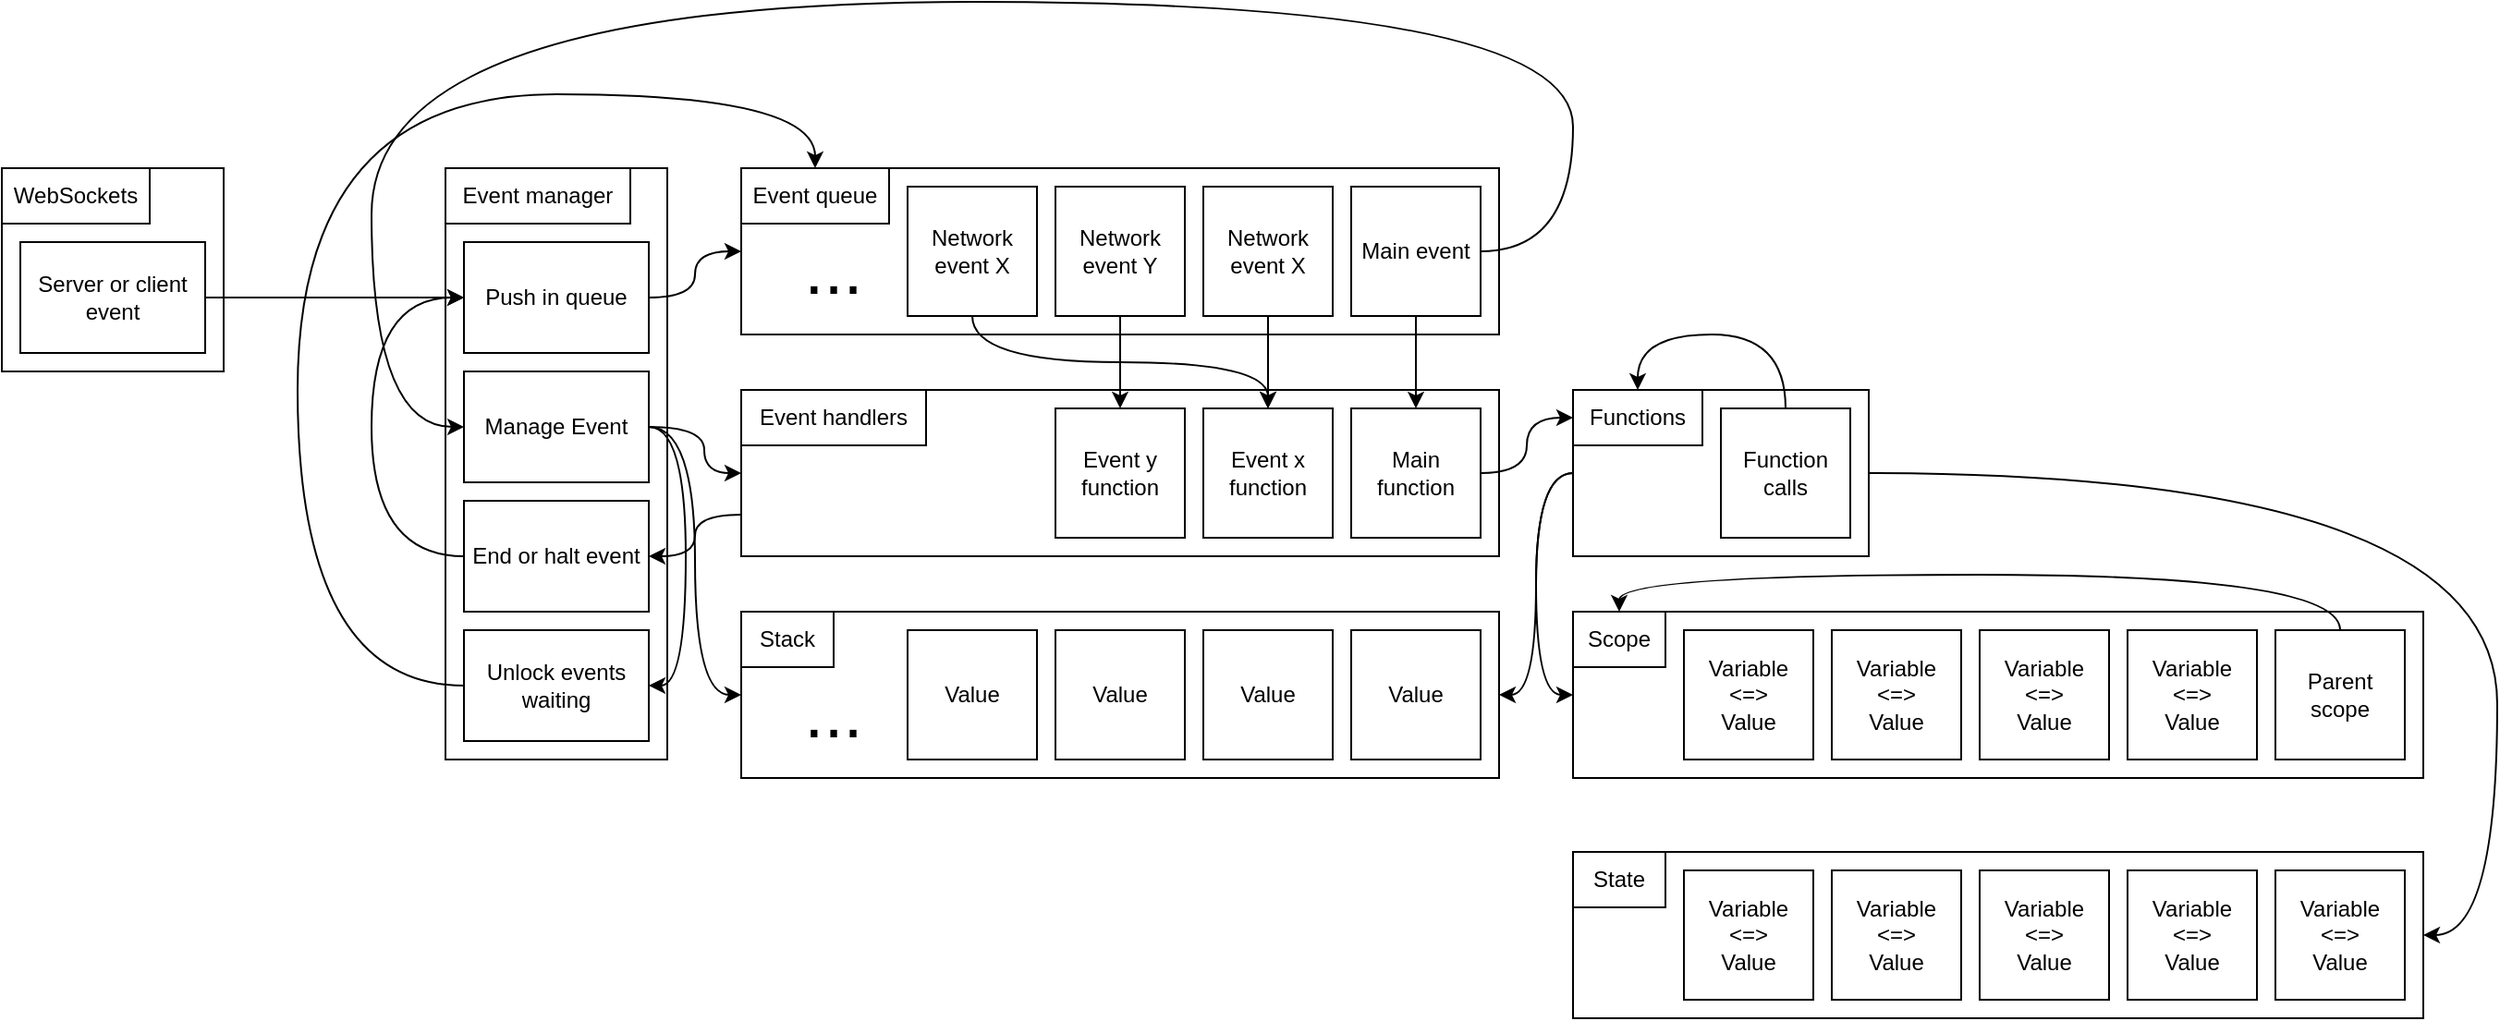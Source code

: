 <mxfile version="17.4.0"><diagram id="MJ1nDk6e3uP2q_nnM0dK" name="Page-1"><mxGraphModel dx="2249" dy="762" grid="1" gridSize="10" guides="1" tooltips="1" connect="1" arrows="1" fold="1" page="1" pageScale="1" pageWidth="827" pageHeight="1169" math="0" shadow="0"><root><mxCell id="0"/><mxCell id="1" parent="0"/><mxCell id="SWH_PvTeTrZBU73t3FVX-1" value="" style="rounded=0;whiteSpace=wrap;html=1;" vertex="1" parent="1"><mxGeometry x="-120" y="160" width="410" height="90" as="geometry"/></mxCell><mxCell id="SWH_PvTeTrZBU73t3FVX-3" value="Event queue" style="rounded=0;whiteSpace=wrap;html=1;" vertex="1" parent="1"><mxGeometry x="-120" y="160" width="80" height="30" as="geometry"/></mxCell><mxCell id="SWH_PvTeTrZBU73t3FVX-4" value="Main event" style="rounded=0;whiteSpace=wrap;html=1;" vertex="1" parent="1"><mxGeometry x="210" y="170" width="70" height="70" as="geometry"/></mxCell><mxCell id="SWH_PvTeTrZBU73t3FVX-5" value="&lt;font style=&quot;font-size: 38px&quot;&gt;...&lt;/font&gt;" style="text;html=1;strokeColor=none;fillColor=none;align=center;verticalAlign=middle;whiteSpace=wrap;rounded=0;" vertex="1" parent="1"><mxGeometry x="-100" y="200" width="60" height="30" as="geometry"/></mxCell><mxCell id="SWH_PvTeTrZBU73t3FVX-7" value="Network event X" style="rounded=0;whiteSpace=wrap;html=1;" vertex="1" parent="1"><mxGeometry x="130" y="170" width="70" height="70" as="geometry"/></mxCell><mxCell id="SWH_PvTeTrZBU73t3FVX-8" value="" style="rounded=0;whiteSpace=wrap;html=1;fontSize=38;" vertex="1" parent="1"><mxGeometry x="-120" y="280" width="410" height="90" as="geometry"/></mxCell><mxCell id="SWH_PvTeTrZBU73t3FVX-10" value="Event handlers" style="rounded=0;whiteSpace=wrap;html=1;fontSize=12;" vertex="1" parent="1"><mxGeometry x="-120" y="280" width="100" height="30" as="geometry"/></mxCell><mxCell id="SWH_PvTeTrZBU73t3FVX-73" style="edgeStyle=orthogonalEdgeStyle;curved=1;orthogonalLoop=1;jettySize=auto;html=1;exitX=1;exitY=0.5;exitDx=0;exitDy=0;entryX=0;entryY=0.5;entryDx=0;entryDy=0;fontSize=12;" edge="1" parent="1" source="SWH_PvTeTrZBU73t3FVX-11" target="SWH_PvTeTrZBU73t3FVX-66"><mxGeometry relative="1" as="geometry"/></mxCell><mxCell id="SWH_PvTeTrZBU73t3FVX-11" value="Main function" style="rounded=0;whiteSpace=wrap;html=1;fontSize=12;" vertex="1" parent="1"><mxGeometry x="210" y="290" width="70" height="70" as="geometry"/></mxCell><mxCell id="SWH_PvTeTrZBU73t3FVX-12" style="edgeStyle=orthogonalEdgeStyle;rounded=0;orthogonalLoop=1;jettySize=auto;html=1;exitX=0.5;exitY=1;exitDx=0;exitDy=0;entryX=0.5;entryY=0;entryDx=0;entryDy=0;fontSize=12;" edge="1" parent="1" source="SWH_PvTeTrZBU73t3FVX-4" target="SWH_PvTeTrZBU73t3FVX-11"><mxGeometry relative="1" as="geometry"/></mxCell><mxCell id="SWH_PvTeTrZBU73t3FVX-17" style="edgeStyle=orthogonalEdgeStyle;rounded=0;orthogonalLoop=1;jettySize=auto;html=1;exitX=0.5;exitY=1;exitDx=0;exitDy=0;entryX=0.5;entryY=0;entryDx=0;entryDy=0;fontSize=12;" edge="1" parent="1" source="SWH_PvTeTrZBU73t3FVX-13" target="SWH_PvTeTrZBU73t3FVX-15"><mxGeometry relative="1" as="geometry"/></mxCell><mxCell id="SWH_PvTeTrZBU73t3FVX-13" value="Network event Y" style="rounded=0;whiteSpace=wrap;html=1;" vertex="1" parent="1"><mxGeometry x="50" y="170" width="70" height="70" as="geometry"/></mxCell><mxCell id="SWH_PvTeTrZBU73t3FVX-14" value="Event x function" style="rounded=0;whiteSpace=wrap;html=1;fontSize=12;" vertex="1" parent="1"><mxGeometry x="130" y="290" width="70" height="70" as="geometry"/></mxCell><mxCell id="SWH_PvTeTrZBU73t3FVX-15" value="Event y function" style="rounded=0;whiteSpace=wrap;html=1;fontSize=12;" vertex="1" parent="1"><mxGeometry x="50" y="290" width="70" height="70" as="geometry"/></mxCell><mxCell id="SWH_PvTeTrZBU73t3FVX-20" style="edgeStyle=orthogonalEdgeStyle;orthogonalLoop=1;jettySize=auto;html=1;exitX=0.5;exitY=1;exitDx=0;exitDy=0;entryX=0.5;entryY=0;entryDx=0;entryDy=0;fontSize=12;curved=1;" edge="1" parent="1" source="SWH_PvTeTrZBU73t3FVX-16" target="SWH_PvTeTrZBU73t3FVX-14"><mxGeometry relative="1" as="geometry"/></mxCell><mxCell id="SWH_PvTeTrZBU73t3FVX-16" value="Network event X" style="rounded=0;whiteSpace=wrap;html=1;" vertex="1" parent="1"><mxGeometry x="-30" y="170" width="70" height="70" as="geometry"/></mxCell><mxCell id="SWH_PvTeTrZBU73t3FVX-18" style="edgeStyle=orthogonalEdgeStyle;rounded=0;orthogonalLoop=1;jettySize=auto;html=1;exitX=0.5;exitY=1;exitDx=0;exitDy=0;entryX=0.5;entryY=0;entryDx=0;entryDy=0;fontSize=12;" edge="1" parent="1" source="SWH_PvTeTrZBU73t3FVX-7" target="SWH_PvTeTrZBU73t3FVX-14"><mxGeometry relative="1" as="geometry"/></mxCell><mxCell id="SWH_PvTeTrZBU73t3FVX-21" value="" style="rounded=0;whiteSpace=wrap;html=1;fontSize=12;" vertex="1" parent="1"><mxGeometry x="-120" y="400" width="410" height="90" as="geometry"/></mxCell><mxCell id="SWH_PvTeTrZBU73t3FVX-22" value="Stack" style="rounded=0;whiteSpace=wrap;html=1;fontSize=12;" vertex="1" parent="1"><mxGeometry x="-120" y="400" width="50" height="30" as="geometry"/></mxCell><mxCell id="SWH_PvTeTrZBU73t3FVX-23" value="" style="rounded=0;whiteSpace=wrap;html=1;fontSize=12;" vertex="1" parent="1"><mxGeometry x="-280" y="160" width="120" height="320" as="geometry"/></mxCell><mxCell id="SWH_PvTeTrZBU73t3FVX-24" value="Event manager" style="rounded=0;whiteSpace=wrap;html=1;fontSize=12;" vertex="1" parent="1"><mxGeometry x="-280" y="160" width="100" height="30" as="geometry"/></mxCell><mxCell id="SWH_PvTeTrZBU73t3FVX-26" style="edgeStyle=orthogonalEdgeStyle;curved=1;orthogonalLoop=1;jettySize=auto;html=1;exitX=1;exitY=0.5;exitDx=0;exitDy=0;entryX=0;entryY=0.5;entryDx=0;entryDy=0;fontSize=12;" edge="1" parent="1" source="SWH_PvTeTrZBU73t3FVX-25" target="SWH_PvTeTrZBU73t3FVX-1"><mxGeometry relative="1" as="geometry"/></mxCell><mxCell id="SWH_PvTeTrZBU73t3FVX-25" value="Push in queue" style="rounded=0;whiteSpace=wrap;html=1;fontSize=12;" vertex="1" parent="1"><mxGeometry x="-270" y="200" width="100" height="60" as="geometry"/></mxCell><mxCell id="SWH_PvTeTrZBU73t3FVX-29" style="edgeStyle=orthogonalEdgeStyle;curved=1;orthogonalLoop=1;jettySize=auto;html=1;exitX=1;exitY=0.5;exitDx=0;exitDy=0;entryX=0;entryY=0.5;entryDx=0;entryDy=0;fontSize=12;" edge="1" parent="1" source="SWH_PvTeTrZBU73t3FVX-27" target="SWH_PvTeTrZBU73t3FVX-8"><mxGeometry relative="1" as="geometry"><Array as="points"><mxPoint x="-140" y="300"/><mxPoint x="-140" y="325"/></Array></mxGeometry></mxCell><mxCell id="SWH_PvTeTrZBU73t3FVX-30" style="edgeStyle=orthogonalEdgeStyle;curved=1;orthogonalLoop=1;jettySize=auto;html=1;exitX=1;exitY=0.5;exitDx=0;exitDy=0;entryX=0;entryY=0.5;entryDx=0;entryDy=0;fontSize=12;" edge="1" parent="1" source="SWH_PvTeTrZBU73t3FVX-27" target="SWH_PvTeTrZBU73t3FVX-21"><mxGeometry relative="1" as="geometry"/></mxCell><mxCell id="SWH_PvTeTrZBU73t3FVX-43" style="edgeStyle=orthogonalEdgeStyle;curved=1;orthogonalLoop=1;jettySize=auto;html=1;exitX=1;exitY=0.5;exitDx=0;exitDy=0;entryX=1;entryY=0.5;entryDx=0;entryDy=0;fontSize=12;" edge="1" parent="1" source="SWH_PvTeTrZBU73t3FVX-27" target="SWH_PvTeTrZBU73t3FVX-42"><mxGeometry relative="1" as="geometry"/></mxCell><mxCell id="SWH_PvTeTrZBU73t3FVX-27" value="Manage Event" style="rounded=0;whiteSpace=wrap;html=1;fontSize=12;" vertex="1" parent="1"><mxGeometry x="-270" y="270" width="100" height="60" as="geometry"/></mxCell><mxCell id="SWH_PvTeTrZBU73t3FVX-28" style="edgeStyle=orthogonalEdgeStyle;curved=1;orthogonalLoop=1;jettySize=auto;html=1;exitX=1;exitY=0.5;exitDx=0;exitDy=0;entryX=0;entryY=0.5;entryDx=0;entryDy=0;fontSize=12;" edge="1" parent="1" source="SWH_PvTeTrZBU73t3FVX-4" target="SWH_PvTeTrZBU73t3FVX-27"><mxGeometry relative="1" as="geometry"><Array as="points"><mxPoint x="330" y="205"/><mxPoint x="330" y="70"/><mxPoint x="-320" y="70"/><mxPoint x="-320" y="300"/></Array></mxGeometry></mxCell><mxCell id="SWH_PvTeTrZBU73t3FVX-31" value="Value" style="rounded=0;whiteSpace=wrap;html=1;fontSize=12;" vertex="1" parent="1"><mxGeometry x="210" y="410" width="70" height="70" as="geometry"/></mxCell><mxCell id="SWH_PvTeTrZBU73t3FVX-32" value="Value" style="rounded=0;whiteSpace=wrap;html=1;fontSize=12;" vertex="1" parent="1"><mxGeometry x="-30" y="410" width="70" height="70" as="geometry"/></mxCell><mxCell id="SWH_PvTeTrZBU73t3FVX-33" value="Value" style="rounded=0;whiteSpace=wrap;html=1;fontSize=12;" vertex="1" parent="1"><mxGeometry x="50" y="410" width="70" height="70" as="geometry"/></mxCell><mxCell id="SWH_PvTeTrZBU73t3FVX-34" value="Value" style="rounded=0;whiteSpace=wrap;html=1;fontSize=12;" vertex="1" parent="1"><mxGeometry x="130" y="410" width="70" height="70" as="geometry"/></mxCell><mxCell id="SWH_PvTeTrZBU73t3FVX-35" value="&lt;font style=&quot;font-size: 38px&quot;&gt;...&lt;/font&gt;" style="text;html=1;strokeColor=none;fillColor=none;align=center;verticalAlign=middle;whiteSpace=wrap;rounded=0;" vertex="1" parent="1"><mxGeometry x="-100" y="440" width="60" height="30" as="geometry"/></mxCell><mxCell id="SWH_PvTeTrZBU73t3FVX-41" style="edgeStyle=orthogonalEdgeStyle;curved=1;orthogonalLoop=1;jettySize=auto;html=1;exitX=0;exitY=0.5;exitDx=0;exitDy=0;entryX=0;entryY=0.5;entryDx=0;entryDy=0;fontSize=12;" edge="1" parent="1" source="SWH_PvTeTrZBU73t3FVX-38" target="SWH_PvTeTrZBU73t3FVX-25"><mxGeometry relative="1" as="geometry"><Array as="points"><mxPoint x="-320" y="370"/><mxPoint x="-320" y="230"/></Array></mxGeometry></mxCell><mxCell id="SWH_PvTeTrZBU73t3FVX-38" value="End or halt event" style="rounded=0;whiteSpace=wrap;html=1;fontSize=12;" vertex="1" parent="1"><mxGeometry x="-270" y="340" width="100" height="60" as="geometry"/></mxCell><mxCell id="SWH_PvTeTrZBU73t3FVX-40" style="edgeStyle=orthogonalEdgeStyle;curved=1;orthogonalLoop=1;jettySize=auto;html=1;exitX=0;exitY=0.75;exitDx=0;exitDy=0;entryX=1;entryY=0.5;entryDx=0;entryDy=0;fontSize=12;" edge="1" parent="1" source="SWH_PvTeTrZBU73t3FVX-8" target="SWH_PvTeTrZBU73t3FVX-38"><mxGeometry relative="1" as="geometry"/></mxCell><mxCell id="SWH_PvTeTrZBU73t3FVX-44" style="edgeStyle=orthogonalEdgeStyle;curved=1;orthogonalLoop=1;jettySize=auto;html=1;exitX=0;exitY=0.5;exitDx=0;exitDy=0;entryX=0.5;entryY=0;entryDx=0;entryDy=0;fontSize=12;" edge="1" parent="1" source="SWH_PvTeTrZBU73t3FVX-42" target="SWH_PvTeTrZBU73t3FVX-3"><mxGeometry relative="1" as="geometry"><Array as="points"><mxPoint x="-360" y="440"/><mxPoint x="-360" y="120"/><mxPoint x="-80" y="120"/></Array></mxGeometry></mxCell><mxCell id="SWH_PvTeTrZBU73t3FVX-42" value="Unlock events waiting" style="rounded=0;whiteSpace=wrap;html=1;fontSize=12;" vertex="1" parent="1"><mxGeometry x="-270" y="410" width="100" height="60" as="geometry"/></mxCell><mxCell id="SWH_PvTeTrZBU73t3FVX-45" value="" style="rounded=0;whiteSpace=wrap;html=1;fontSize=12;" vertex="1" parent="1"><mxGeometry x="-520" y="160" width="120" height="110" as="geometry"/></mxCell><mxCell id="SWH_PvTeTrZBU73t3FVX-46" value="WebSockets" style="rounded=0;whiteSpace=wrap;html=1;fontSize=12;" vertex="1" parent="1"><mxGeometry x="-520" y="160" width="80" height="30" as="geometry"/></mxCell><mxCell id="SWH_PvTeTrZBU73t3FVX-48" style="edgeStyle=orthogonalEdgeStyle;curved=1;orthogonalLoop=1;jettySize=auto;html=1;exitX=1;exitY=0.5;exitDx=0;exitDy=0;entryX=0;entryY=0.5;entryDx=0;entryDy=0;fontSize=12;" edge="1" parent="1" source="SWH_PvTeTrZBU73t3FVX-47" target="SWH_PvTeTrZBU73t3FVX-25"><mxGeometry relative="1" as="geometry"/></mxCell><mxCell id="SWH_PvTeTrZBU73t3FVX-47" value="Server or client event" style="rounded=0;whiteSpace=wrap;html=1;fontSize=12;" vertex="1" parent="1"><mxGeometry x="-510" y="200" width="100" height="60" as="geometry"/></mxCell><mxCell id="SWH_PvTeTrZBU73t3FVX-49" value="" style="rounded=0;whiteSpace=wrap;html=1;fontSize=12;" vertex="1" parent="1"><mxGeometry x="330" y="400" width="460" height="90" as="geometry"/></mxCell><mxCell id="SWH_PvTeTrZBU73t3FVX-50" value="Scope" style="rounded=0;whiteSpace=wrap;html=1;fontSize=12;" vertex="1" parent="1"><mxGeometry x="330" y="400" width="50" height="30" as="geometry"/></mxCell><mxCell id="SWH_PvTeTrZBU73t3FVX-51" value="&lt;div&gt;Variable&lt;/div&gt;&lt;div&gt;&amp;lt;=&amp;gt;&lt;/div&gt;&lt;div&gt;Value&lt;/div&gt;" style="rounded=0;whiteSpace=wrap;html=1;fontSize=12;" vertex="1" parent="1"><mxGeometry x="390" y="410" width="70" height="70" as="geometry"/></mxCell><mxCell id="SWH_PvTeTrZBU73t3FVX-52" value="&lt;div&gt;Variable&lt;/div&gt;&lt;div&gt;&amp;lt;=&amp;gt;&lt;/div&gt;&lt;div&gt;Value&lt;/div&gt;" style="rounded=0;whiteSpace=wrap;html=1;fontSize=12;" vertex="1" parent="1"><mxGeometry x="630" y="410" width="70" height="70" as="geometry"/></mxCell><mxCell id="SWH_PvTeTrZBU73t3FVX-53" value="&lt;div&gt;Variable&lt;/div&gt;&lt;div&gt;&amp;lt;=&amp;gt;&lt;/div&gt;&lt;div&gt;Value&lt;/div&gt;" style="rounded=0;whiteSpace=wrap;html=1;fontSize=12;" vertex="1" parent="1"><mxGeometry x="550" y="410" width="70" height="70" as="geometry"/></mxCell><mxCell id="SWH_PvTeTrZBU73t3FVX-54" value="&lt;div&gt;Variable&lt;/div&gt;&lt;div&gt;&amp;lt;=&amp;gt;&lt;/div&gt;&lt;div&gt;Value&lt;/div&gt;" style="rounded=0;whiteSpace=wrap;html=1;fontSize=12;" vertex="1" parent="1"><mxGeometry x="470" y="410" width="70" height="70" as="geometry"/></mxCell><mxCell id="SWH_PvTeTrZBU73t3FVX-56" style="edgeStyle=orthogonalEdgeStyle;curved=1;orthogonalLoop=1;jettySize=auto;html=1;exitX=0.5;exitY=0;exitDx=0;exitDy=0;entryX=0.5;entryY=0;entryDx=0;entryDy=0;fontSize=12;" edge="1" parent="1" source="SWH_PvTeTrZBU73t3FVX-55" target="SWH_PvTeTrZBU73t3FVX-50"><mxGeometry relative="1" as="geometry"><Array as="points"><mxPoint x="745" y="380"/><mxPoint x="355" y="380"/></Array></mxGeometry></mxCell><mxCell id="SWH_PvTeTrZBU73t3FVX-55" value="Parent scope" style="rounded=0;whiteSpace=wrap;html=1;fontSize=12;" vertex="1" parent="1"><mxGeometry x="710" y="410" width="70" height="70" as="geometry"/></mxCell><mxCell id="SWH_PvTeTrZBU73t3FVX-58" value="" style="rounded=0;whiteSpace=wrap;html=1;fontSize=12;" vertex="1" parent="1"><mxGeometry x="330" y="530" width="460" height="90" as="geometry"/></mxCell><mxCell id="SWH_PvTeTrZBU73t3FVX-59" value="State" style="rounded=0;whiteSpace=wrap;html=1;fontSize=12;" vertex="1" parent="1"><mxGeometry x="330" y="530" width="50" height="30" as="geometry"/></mxCell><mxCell id="SWH_PvTeTrZBU73t3FVX-60" value="&lt;div&gt;Variable&lt;/div&gt;&lt;div&gt;&amp;lt;=&amp;gt;&lt;/div&gt;&lt;div&gt;Value&lt;/div&gt;" style="rounded=0;whiteSpace=wrap;html=1;fontSize=12;" vertex="1" parent="1"><mxGeometry x="390" y="540" width="70" height="70" as="geometry"/></mxCell><mxCell id="SWH_PvTeTrZBU73t3FVX-61" value="&lt;div&gt;Variable&lt;/div&gt;&lt;div&gt;&amp;lt;=&amp;gt;&lt;/div&gt;&lt;div&gt;Value&lt;/div&gt;" style="rounded=0;whiteSpace=wrap;html=1;fontSize=12;" vertex="1" parent="1"><mxGeometry x="470" y="540" width="70" height="70" as="geometry"/></mxCell><mxCell id="SWH_PvTeTrZBU73t3FVX-62" value="&lt;div&gt;Variable&lt;/div&gt;&lt;div&gt;&amp;lt;=&amp;gt;&lt;/div&gt;&lt;div&gt;Value&lt;/div&gt;" style="rounded=0;whiteSpace=wrap;html=1;fontSize=12;" vertex="1" parent="1"><mxGeometry x="550" y="540" width="70" height="70" as="geometry"/></mxCell><mxCell id="SWH_PvTeTrZBU73t3FVX-63" value="&lt;div&gt;Variable&lt;/div&gt;&lt;div&gt;&amp;lt;=&amp;gt;&lt;/div&gt;&lt;div&gt;Value&lt;/div&gt;" style="rounded=0;whiteSpace=wrap;html=1;fontSize=12;" vertex="1" parent="1"><mxGeometry x="630" y="540" width="70" height="70" as="geometry"/></mxCell><mxCell id="SWH_PvTeTrZBU73t3FVX-64" value="&lt;div&gt;Variable&lt;/div&gt;&lt;div&gt;&amp;lt;=&amp;gt;&lt;/div&gt;&lt;div&gt;Value&lt;/div&gt;" style="rounded=0;whiteSpace=wrap;html=1;fontSize=12;" vertex="1" parent="1"><mxGeometry x="710" y="540" width="70" height="70" as="geometry"/></mxCell><mxCell id="SWH_PvTeTrZBU73t3FVX-69" style="edgeStyle=orthogonalEdgeStyle;curved=1;orthogonalLoop=1;jettySize=auto;html=1;exitX=0;exitY=0.5;exitDx=0;exitDy=0;entryX=0;entryY=0.5;entryDx=0;entryDy=0;fontSize=12;" edge="1" parent="1" source="SWH_PvTeTrZBU73t3FVX-67" target="SWH_PvTeTrZBU73t3FVX-49"><mxGeometry relative="1" as="geometry"/></mxCell><mxCell id="SWH_PvTeTrZBU73t3FVX-70" style="edgeStyle=orthogonalEdgeStyle;curved=1;orthogonalLoop=1;jettySize=auto;html=1;exitX=1;exitY=0.5;exitDx=0;exitDy=0;entryX=1;entryY=0.5;entryDx=0;entryDy=0;fontSize=12;" edge="1" parent="1" source="SWH_PvTeTrZBU73t3FVX-67" target="SWH_PvTeTrZBU73t3FVX-58"><mxGeometry relative="1" as="geometry"><Array as="points"><mxPoint x="830" y="325"/><mxPoint x="830" y="575"/></Array></mxGeometry></mxCell><mxCell id="SWH_PvTeTrZBU73t3FVX-74" style="edgeStyle=orthogonalEdgeStyle;curved=1;orthogonalLoop=1;jettySize=auto;html=1;exitX=0;exitY=0.5;exitDx=0;exitDy=0;entryX=1;entryY=0.5;entryDx=0;entryDy=0;fontSize=12;" edge="1" parent="1" source="SWH_PvTeTrZBU73t3FVX-67" target="SWH_PvTeTrZBU73t3FVX-21"><mxGeometry relative="1" as="geometry"/></mxCell><mxCell id="SWH_PvTeTrZBU73t3FVX-67" value="" style="rounded=0;whiteSpace=wrap;html=1;fontSize=12;" vertex="1" parent="1"><mxGeometry x="330" y="280" width="160" height="90" as="geometry"/></mxCell><mxCell id="SWH_PvTeTrZBU73t3FVX-66" value="Functions" style="rounded=0;whiteSpace=wrap;html=1;fontSize=12;" vertex="1" parent="1"><mxGeometry x="330" y="280" width="70" height="30" as="geometry"/></mxCell><mxCell id="SWH_PvTeTrZBU73t3FVX-72" style="edgeStyle=orthogonalEdgeStyle;curved=1;orthogonalLoop=1;jettySize=auto;html=1;exitX=0.5;exitY=0;exitDx=0;exitDy=0;entryX=0.5;entryY=0;entryDx=0;entryDy=0;fontSize=12;" edge="1" parent="1" source="SWH_PvTeTrZBU73t3FVX-71" target="SWH_PvTeTrZBU73t3FVX-66"><mxGeometry relative="1" as="geometry"><Array as="points"><mxPoint x="445" y="250"/><mxPoint x="365" y="250"/></Array></mxGeometry></mxCell><mxCell id="SWH_PvTeTrZBU73t3FVX-71" value="Function calls" style="rounded=0;whiteSpace=wrap;html=1;fontSize=12;" vertex="1" parent="1"><mxGeometry x="410" y="290" width="70" height="70" as="geometry"/></mxCell></root></mxGraphModel></diagram></mxfile>